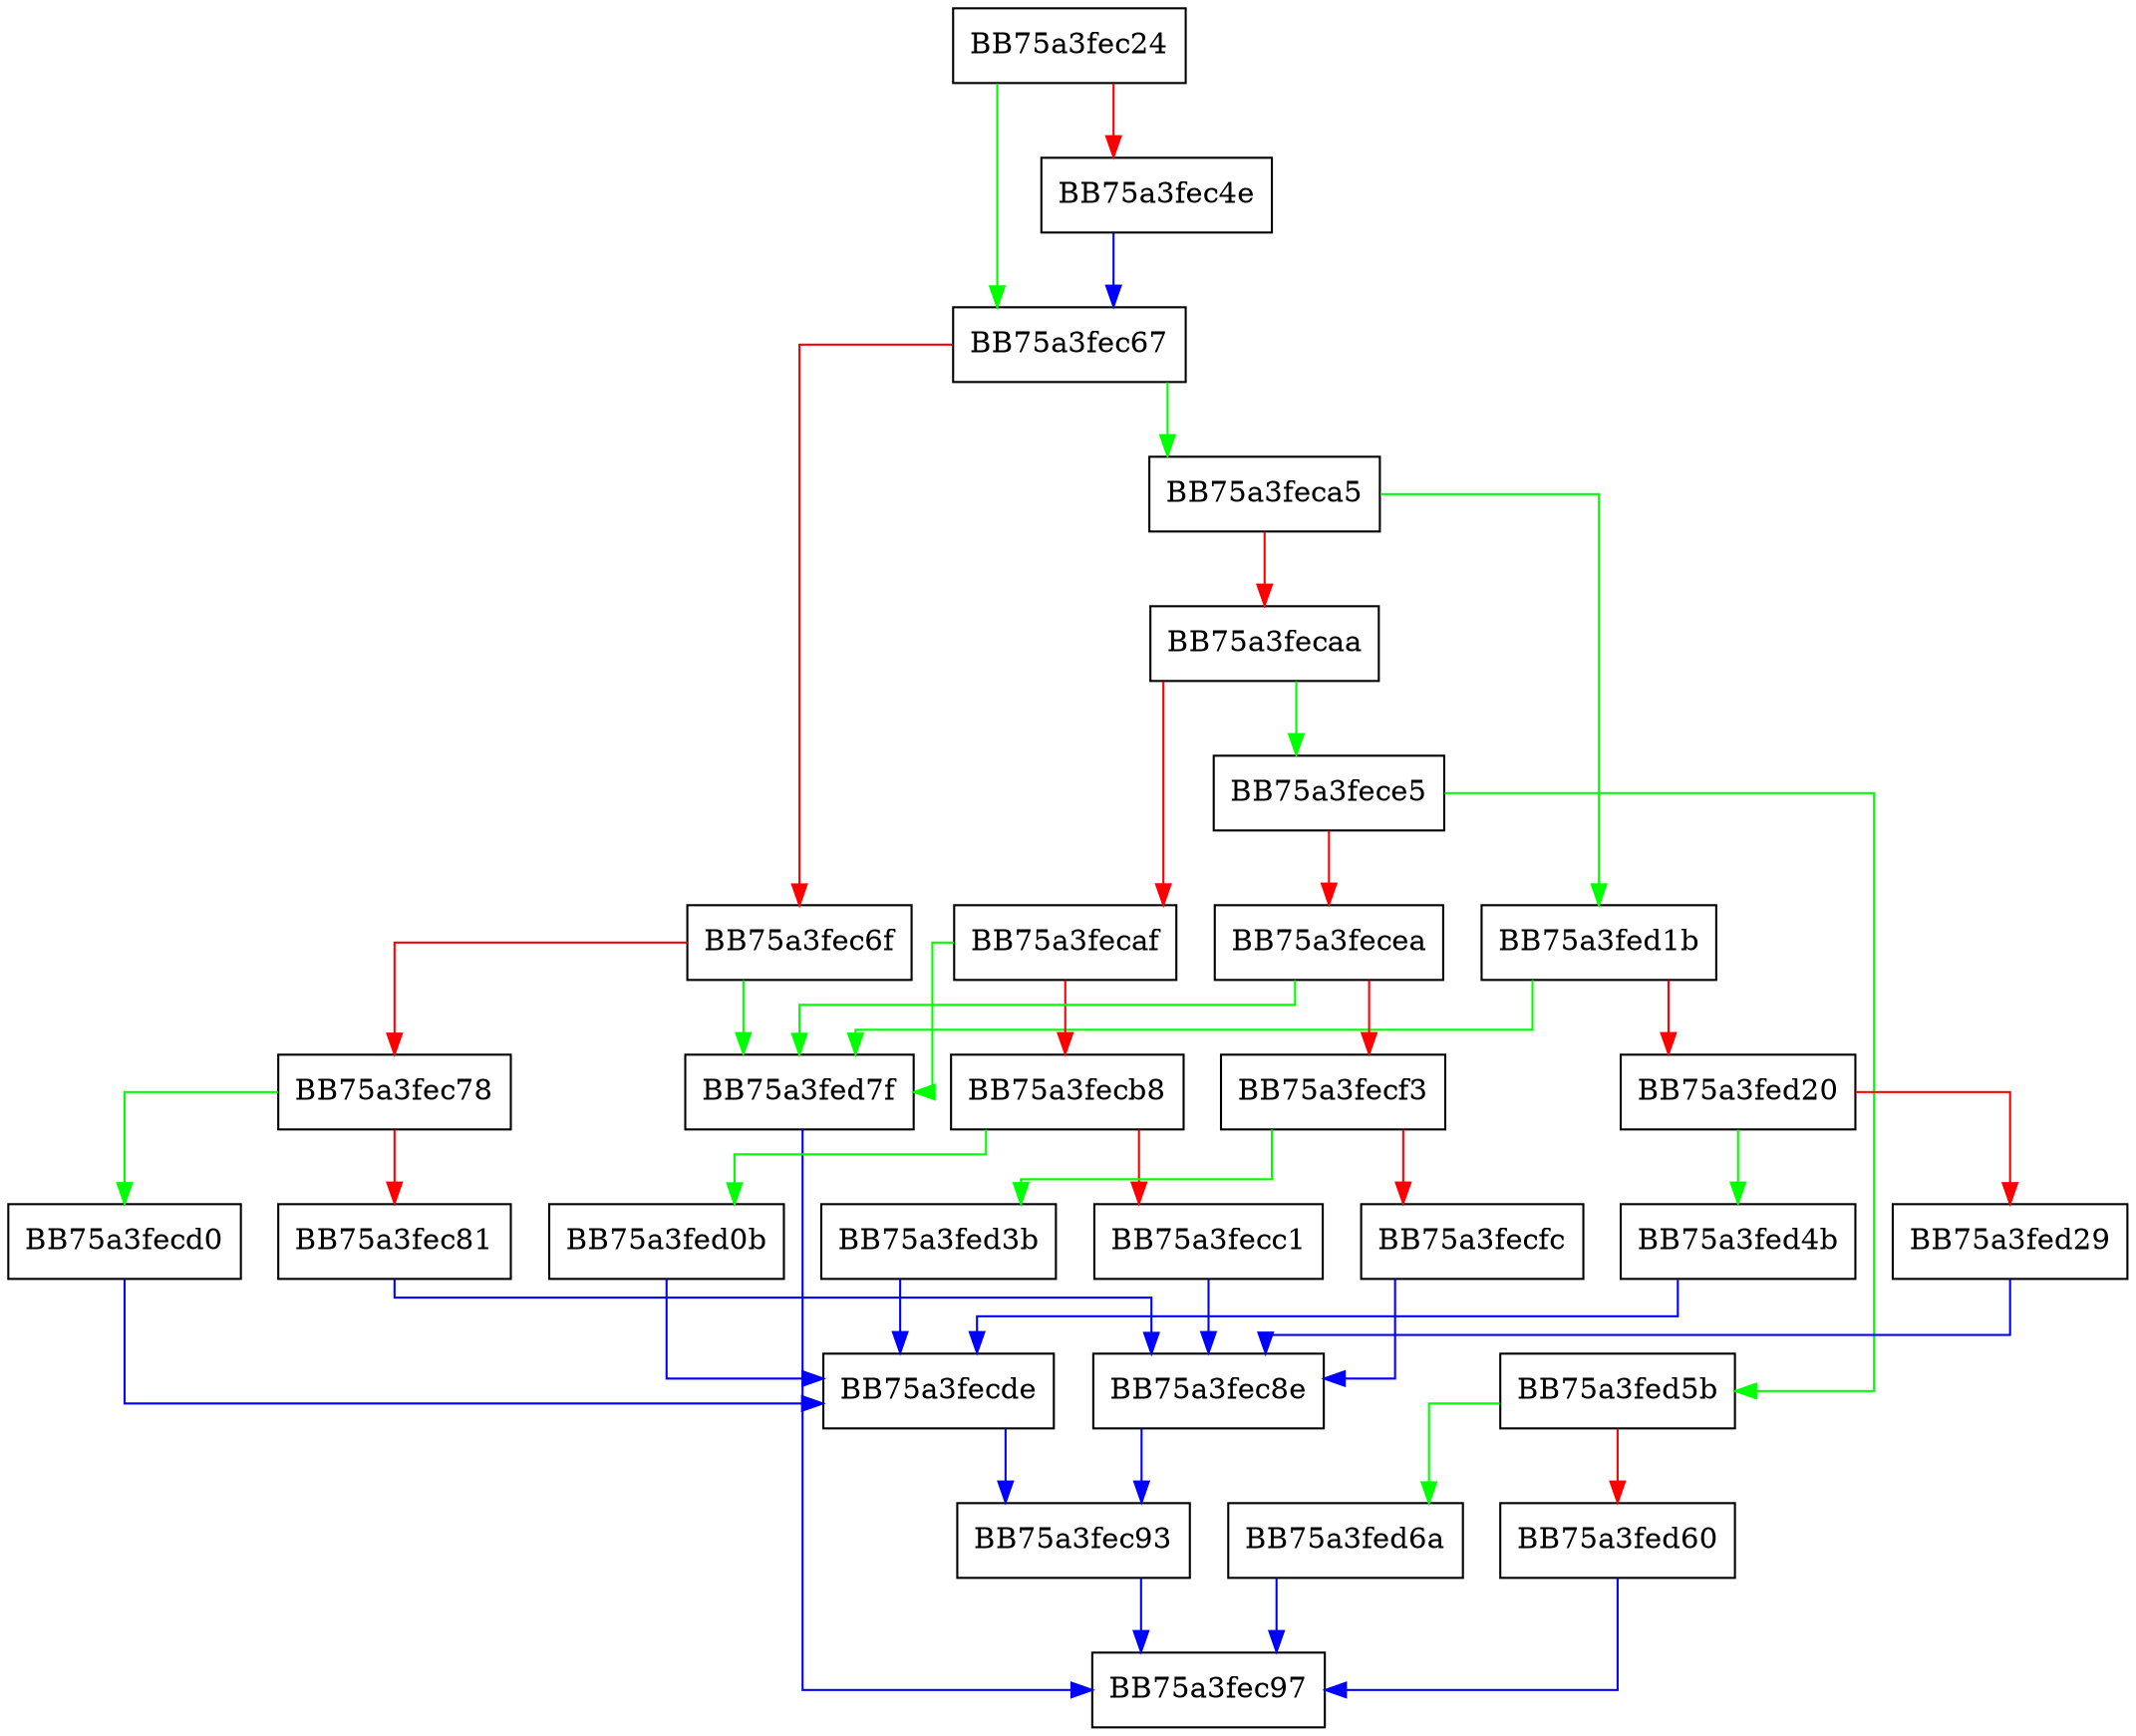 digraph NetvmFpuAlu {
  node [shape="box"];
  graph [splines=ortho];
  BB75a3fec24 -> BB75a3fec67 [color="green"];
  BB75a3fec24 -> BB75a3fec4e [color="red"];
  BB75a3fec4e -> BB75a3fec67 [color="blue"];
  BB75a3fec67 -> BB75a3feca5 [color="green"];
  BB75a3fec67 -> BB75a3fec6f [color="red"];
  BB75a3fec6f -> BB75a3fed7f [color="green"];
  BB75a3fec6f -> BB75a3fec78 [color="red"];
  BB75a3fec78 -> BB75a3fecd0 [color="green"];
  BB75a3fec78 -> BB75a3fec81 [color="red"];
  BB75a3fec81 -> BB75a3fec8e [color="blue"];
  BB75a3fec8e -> BB75a3fec93 [color="blue"];
  BB75a3fec93 -> BB75a3fec97 [color="blue"];
  BB75a3feca5 -> BB75a3fed1b [color="green"];
  BB75a3feca5 -> BB75a3fecaa [color="red"];
  BB75a3fecaa -> BB75a3fece5 [color="green"];
  BB75a3fecaa -> BB75a3fecaf [color="red"];
  BB75a3fecaf -> BB75a3fed7f [color="green"];
  BB75a3fecaf -> BB75a3fecb8 [color="red"];
  BB75a3fecb8 -> BB75a3fed0b [color="green"];
  BB75a3fecb8 -> BB75a3fecc1 [color="red"];
  BB75a3fecc1 -> BB75a3fec8e [color="blue"];
  BB75a3fecd0 -> BB75a3fecde [color="blue"];
  BB75a3fecde -> BB75a3fec93 [color="blue"];
  BB75a3fece5 -> BB75a3fed5b [color="green"];
  BB75a3fece5 -> BB75a3fecea [color="red"];
  BB75a3fecea -> BB75a3fed7f [color="green"];
  BB75a3fecea -> BB75a3fecf3 [color="red"];
  BB75a3fecf3 -> BB75a3fed3b [color="green"];
  BB75a3fecf3 -> BB75a3fecfc [color="red"];
  BB75a3fecfc -> BB75a3fec8e [color="blue"];
  BB75a3fed0b -> BB75a3fecde [color="blue"];
  BB75a3fed1b -> BB75a3fed7f [color="green"];
  BB75a3fed1b -> BB75a3fed20 [color="red"];
  BB75a3fed20 -> BB75a3fed4b [color="green"];
  BB75a3fed20 -> BB75a3fed29 [color="red"];
  BB75a3fed29 -> BB75a3fec8e [color="blue"];
  BB75a3fed3b -> BB75a3fecde [color="blue"];
  BB75a3fed4b -> BB75a3fecde [color="blue"];
  BB75a3fed5b -> BB75a3fed6a [color="green"];
  BB75a3fed5b -> BB75a3fed60 [color="red"];
  BB75a3fed60 -> BB75a3fec97 [color="blue"];
  BB75a3fed6a -> BB75a3fec97 [color="blue"];
  BB75a3fed7f -> BB75a3fec97 [color="blue"];
}